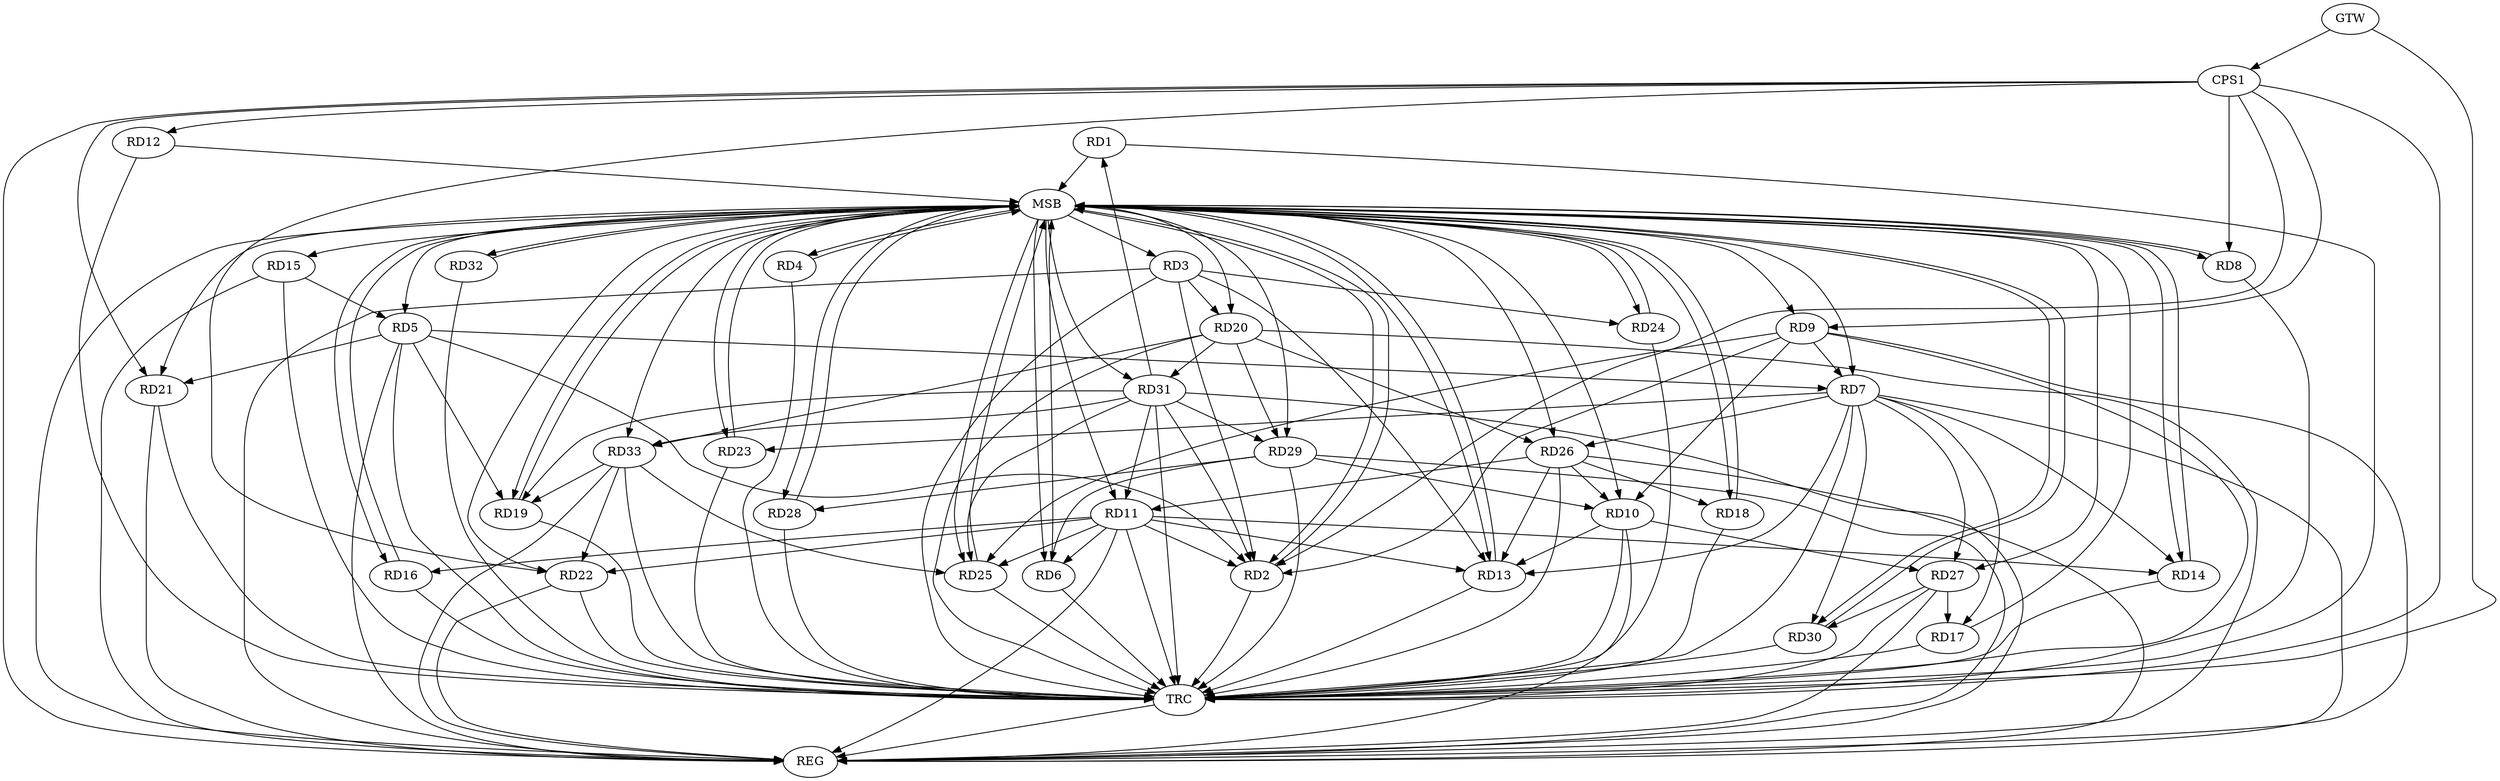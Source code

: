 strict digraph G {
  RD1 [ label="RD1" ];
  RD2 [ label="RD2" ];
  RD3 [ label="RD3" ];
  RD4 [ label="RD4" ];
  RD5 [ label="RD5" ];
  RD6 [ label="RD6" ];
  RD7 [ label="RD7" ];
  RD8 [ label="RD8" ];
  RD9 [ label="RD9" ];
  RD10 [ label="RD10" ];
  RD11 [ label="RD11" ];
  RD12 [ label="RD12" ];
  RD13 [ label="RD13" ];
  RD14 [ label="RD14" ];
  RD15 [ label="RD15" ];
  RD16 [ label="RD16" ];
  RD17 [ label="RD17" ];
  RD18 [ label="RD18" ];
  RD19 [ label="RD19" ];
  RD20 [ label="RD20" ];
  RD21 [ label="RD21" ];
  RD22 [ label="RD22" ];
  RD23 [ label="RD23" ];
  RD24 [ label="RD24" ];
  RD25 [ label="RD25" ];
  RD26 [ label="RD26" ];
  RD27 [ label="RD27" ];
  RD28 [ label="RD28" ];
  RD29 [ label="RD29" ];
  RD30 [ label="RD30" ];
  RD31 [ label="RD31" ];
  RD32 [ label="RD32" ];
  RD33 [ label="RD33" ];
  CPS1 [ label="CPS1" ];
  GTW [ label="GTW" ];
  REG [ label="REG" ];
  MSB [ label="MSB" ];
  TRC [ label="TRC" ];
  RD31 -> RD1;
  RD3 -> RD2;
  RD5 -> RD2;
  RD9 -> RD2;
  RD11 -> RD2;
  RD31 -> RD2;
  RD3 -> RD13;
  RD3 -> RD20;
  RD3 -> RD24;
  RD5 -> RD7;
  RD15 -> RD5;
  RD5 -> RD19;
  RD5 -> RD21;
  RD11 -> RD6;
  RD29 -> RD6;
  RD9 -> RD7;
  RD7 -> RD13;
  RD7 -> RD14;
  RD7 -> RD17;
  RD7 -> RD23;
  RD7 -> RD26;
  RD7 -> RD27;
  RD7 -> RD30;
  RD9 -> RD10;
  RD9 -> RD25;
  RD10 -> RD13;
  RD26 -> RD10;
  RD10 -> RD27;
  RD29 -> RD10;
  RD11 -> RD13;
  RD11 -> RD14;
  RD11 -> RD16;
  RD11 -> RD22;
  RD11 -> RD25;
  RD26 -> RD11;
  RD31 -> RD11;
  RD26 -> RD13;
  RD27 -> RD17;
  RD26 -> RD18;
  RD31 -> RD19;
  RD33 -> RD19;
  RD20 -> RD26;
  RD20 -> RD29;
  RD20 -> RD31;
  RD20 -> RD33;
  RD33 -> RD22;
  RD31 -> RD25;
  RD33 -> RD25;
  RD27 -> RD30;
  RD29 -> RD28;
  RD31 -> RD29;
  RD31 -> RD33;
  CPS1 -> RD21;
  CPS1 -> RD22;
  CPS1 -> RD12;
  CPS1 -> RD2;
  CPS1 -> RD9;
  CPS1 -> RD8;
  GTW -> CPS1;
  RD3 -> REG;
  RD5 -> REG;
  RD7 -> REG;
  RD9 -> REG;
  RD10 -> REG;
  RD11 -> REG;
  RD15 -> REG;
  RD20 -> REG;
  RD21 -> REG;
  RD22 -> REG;
  RD26 -> REG;
  RD27 -> REG;
  RD29 -> REG;
  RD31 -> REG;
  RD33 -> REG;
  CPS1 -> REG;
  RD1 -> MSB;
  MSB -> RD5;
  MSB -> RD10;
  MSB -> RD21;
  MSB -> RD22;
  MSB -> REG;
  RD2 -> MSB;
  MSB -> RD19;
  MSB -> RD20;
  MSB -> RD31;
  RD4 -> MSB;
  MSB -> RD18;
  MSB -> RD25;
  MSB -> RD26;
  MSB -> RD28;
  RD6 -> MSB;
  MSB -> RD16;
  MSB -> RD33;
  RD8 -> MSB;
  MSB -> RD2;
  MSB -> RD6;
  MSB -> RD14;
  RD12 -> MSB;
  RD13 -> MSB;
  MSB -> RD15;
  MSB -> RD23;
  MSB -> RD27;
  RD14 -> MSB;
  MSB -> RD11;
  MSB -> RD24;
  MSB -> RD32;
  RD16 -> MSB;
  RD17 -> MSB;
  MSB -> RD13;
  RD18 -> MSB;
  MSB -> RD7;
  MSB -> RD29;
  RD19 -> MSB;
  MSB -> RD3;
  RD23 -> MSB;
  MSB -> RD4;
  RD24 -> MSB;
  RD25 -> MSB;
  RD28 -> MSB;
  MSB -> RD30;
  RD30 -> MSB;
  MSB -> RD8;
  MSB -> RD9;
  RD32 -> MSB;
  RD1 -> TRC;
  RD2 -> TRC;
  RD3 -> TRC;
  RD4 -> TRC;
  RD5 -> TRC;
  RD6 -> TRC;
  RD7 -> TRC;
  RD8 -> TRC;
  RD9 -> TRC;
  RD10 -> TRC;
  RD11 -> TRC;
  RD12 -> TRC;
  RD13 -> TRC;
  RD14 -> TRC;
  RD15 -> TRC;
  RD16 -> TRC;
  RD17 -> TRC;
  RD18 -> TRC;
  RD19 -> TRC;
  RD20 -> TRC;
  RD21 -> TRC;
  RD22 -> TRC;
  RD23 -> TRC;
  RD24 -> TRC;
  RD25 -> TRC;
  RD26 -> TRC;
  RD27 -> TRC;
  RD28 -> TRC;
  RD29 -> TRC;
  RD30 -> TRC;
  RD31 -> TRC;
  RD32 -> TRC;
  RD33 -> TRC;
  CPS1 -> TRC;
  GTW -> TRC;
  TRC -> REG;
}
